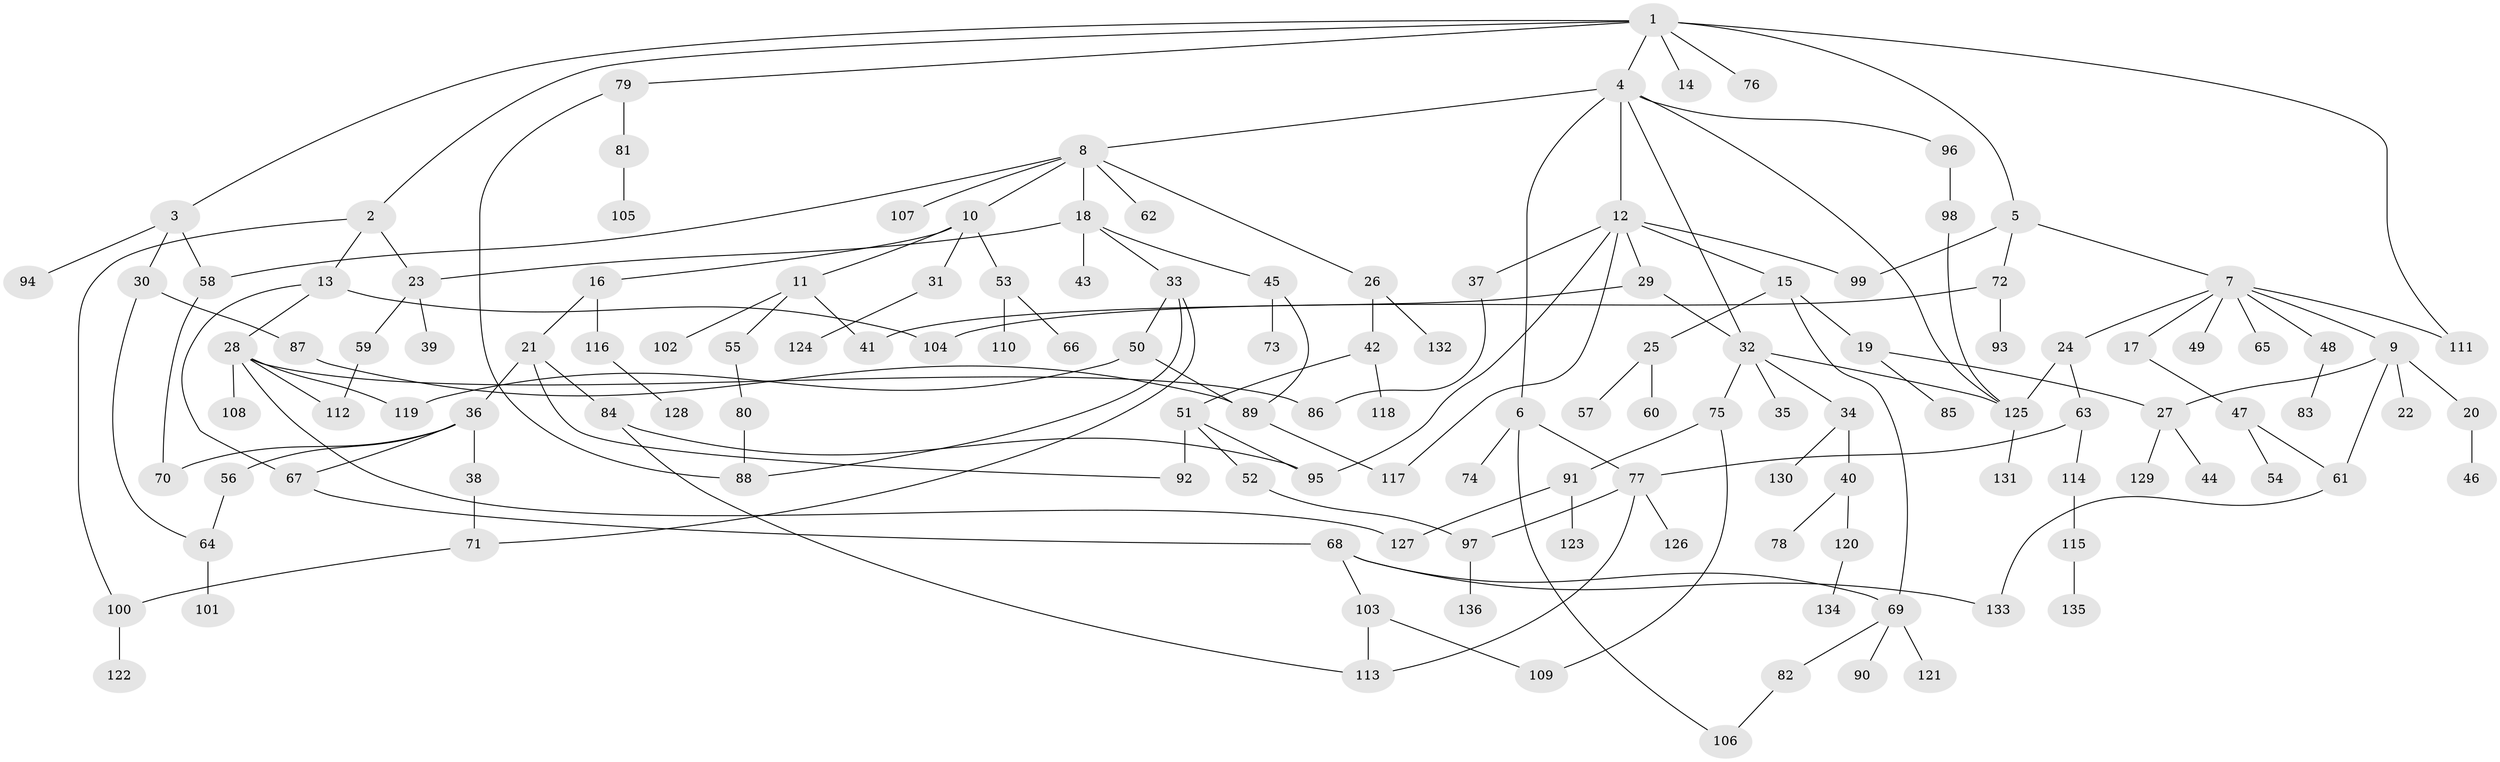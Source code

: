 // Generated by graph-tools (version 1.1) at 2025/42/03/09/25 04:42:35]
// undirected, 136 vertices, 172 edges
graph export_dot {
graph [start="1"]
  node [color=gray90,style=filled];
  1;
  2;
  3;
  4;
  5;
  6;
  7;
  8;
  9;
  10;
  11;
  12;
  13;
  14;
  15;
  16;
  17;
  18;
  19;
  20;
  21;
  22;
  23;
  24;
  25;
  26;
  27;
  28;
  29;
  30;
  31;
  32;
  33;
  34;
  35;
  36;
  37;
  38;
  39;
  40;
  41;
  42;
  43;
  44;
  45;
  46;
  47;
  48;
  49;
  50;
  51;
  52;
  53;
  54;
  55;
  56;
  57;
  58;
  59;
  60;
  61;
  62;
  63;
  64;
  65;
  66;
  67;
  68;
  69;
  70;
  71;
  72;
  73;
  74;
  75;
  76;
  77;
  78;
  79;
  80;
  81;
  82;
  83;
  84;
  85;
  86;
  87;
  88;
  89;
  90;
  91;
  92;
  93;
  94;
  95;
  96;
  97;
  98;
  99;
  100;
  101;
  102;
  103;
  104;
  105;
  106;
  107;
  108;
  109;
  110;
  111;
  112;
  113;
  114;
  115;
  116;
  117;
  118;
  119;
  120;
  121;
  122;
  123;
  124;
  125;
  126;
  127;
  128;
  129;
  130;
  131;
  132;
  133;
  134;
  135;
  136;
  1 -- 2;
  1 -- 3;
  1 -- 4;
  1 -- 5;
  1 -- 14;
  1 -- 76;
  1 -- 79;
  1 -- 111;
  2 -- 13;
  2 -- 23;
  2 -- 100;
  3 -- 30;
  3 -- 58;
  3 -- 94;
  4 -- 6;
  4 -- 8;
  4 -- 12;
  4 -- 96;
  4 -- 125;
  4 -- 32;
  5 -- 7;
  5 -- 72;
  5 -- 99;
  6 -- 74;
  6 -- 77;
  6 -- 106;
  7 -- 9;
  7 -- 17;
  7 -- 24;
  7 -- 48;
  7 -- 49;
  7 -- 65;
  7 -- 111;
  8 -- 10;
  8 -- 18;
  8 -- 26;
  8 -- 62;
  8 -- 107;
  8 -- 58;
  9 -- 20;
  9 -- 22;
  9 -- 27;
  9 -- 61;
  10 -- 11;
  10 -- 16;
  10 -- 31;
  10 -- 53;
  11 -- 41;
  11 -- 55;
  11 -- 102;
  12 -- 15;
  12 -- 29;
  12 -- 37;
  12 -- 99;
  12 -- 117;
  12 -- 95;
  13 -- 28;
  13 -- 67;
  13 -- 104;
  15 -- 19;
  15 -- 25;
  15 -- 69;
  16 -- 21;
  16 -- 116;
  17 -- 47;
  18 -- 33;
  18 -- 43;
  18 -- 45;
  18 -- 23;
  19 -- 85;
  19 -- 27;
  20 -- 46;
  21 -- 36;
  21 -- 84;
  21 -- 92;
  23 -- 39;
  23 -- 59;
  24 -- 63;
  24 -- 125;
  25 -- 57;
  25 -- 60;
  26 -- 42;
  26 -- 132;
  27 -- 44;
  27 -- 129;
  28 -- 108;
  28 -- 112;
  28 -- 127;
  28 -- 119;
  28 -- 86;
  29 -- 32;
  29 -- 41;
  30 -- 87;
  30 -- 64;
  31 -- 124;
  32 -- 34;
  32 -- 35;
  32 -- 75;
  32 -- 125;
  33 -- 50;
  33 -- 88;
  33 -- 71;
  34 -- 40;
  34 -- 130;
  36 -- 38;
  36 -- 56;
  36 -- 70;
  36 -- 67;
  37 -- 86;
  38 -- 71;
  40 -- 78;
  40 -- 120;
  42 -- 51;
  42 -- 118;
  45 -- 73;
  45 -- 89;
  47 -- 54;
  47 -- 61;
  48 -- 83;
  50 -- 119;
  50 -- 89;
  51 -- 52;
  51 -- 92;
  51 -- 95;
  52 -- 97;
  53 -- 66;
  53 -- 110;
  55 -- 80;
  56 -- 64;
  58 -- 70;
  59 -- 112;
  61 -- 133;
  63 -- 114;
  63 -- 77;
  64 -- 101;
  67 -- 68;
  68 -- 103;
  68 -- 133;
  68 -- 69;
  69 -- 82;
  69 -- 90;
  69 -- 121;
  71 -- 100;
  72 -- 93;
  72 -- 104;
  75 -- 91;
  75 -- 109;
  77 -- 97;
  77 -- 126;
  77 -- 113;
  79 -- 81;
  79 -- 88;
  80 -- 88;
  81 -- 105;
  82 -- 106;
  84 -- 113;
  84 -- 95;
  87 -- 89;
  89 -- 117;
  91 -- 123;
  91 -- 127;
  96 -- 98;
  97 -- 136;
  98 -- 125;
  100 -- 122;
  103 -- 109;
  103 -- 113;
  114 -- 115;
  115 -- 135;
  116 -- 128;
  120 -- 134;
  125 -- 131;
}
